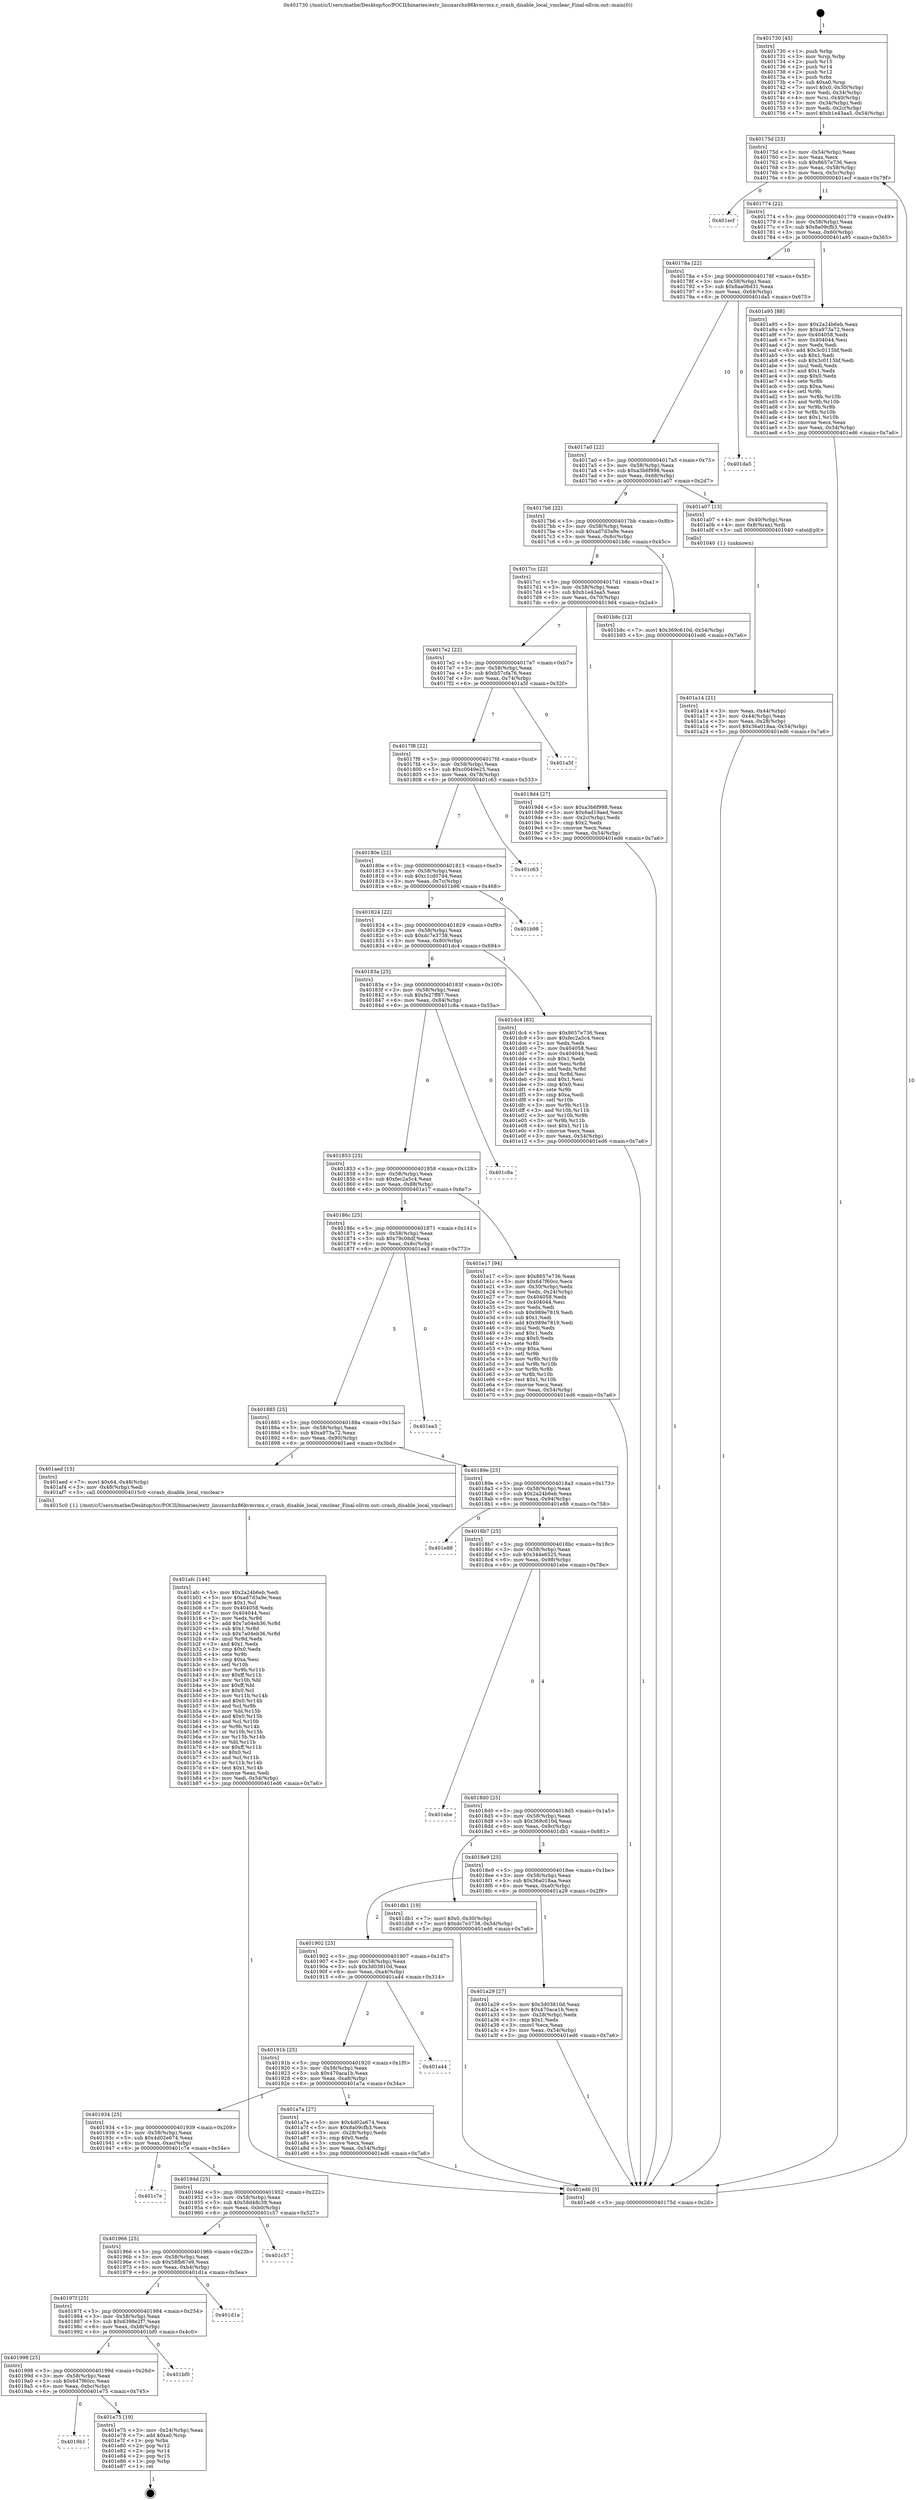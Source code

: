 digraph "0x401730" {
  label = "0x401730 (/mnt/c/Users/mathe/Desktop/tcc/POCII/binaries/extr_linuxarchx86kvmvmx.c_crash_disable_local_vmclear_Final-ollvm.out::main(0))"
  labelloc = "t"
  node[shape=record]

  Entry [label="",width=0.3,height=0.3,shape=circle,fillcolor=black,style=filled]
  "0x40175d" [label="{
     0x40175d [23]\l
     | [instrs]\l
     &nbsp;&nbsp;0x40175d \<+3\>: mov -0x54(%rbp),%eax\l
     &nbsp;&nbsp;0x401760 \<+2\>: mov %eax,%ecx\l
     &nbsp;&nbsp;0x401762 \<+6\>: sub $0x8657e736,%ecx\l
     &nbsp;&nbsp;0x401768 \<+3\>: mov %eax,-0x58(%rbp)\l
     &nbsp;&nbsp;0x40176b \<+3\>: mov %ecx,-0x5c(%rbp)\l
     &nbsp;&nbsp;0x40176e \<+6\>: je 0000000000401ecf \<main+0x79f\>\l
  }"]
  "0x401ecf" [label="{
     0x401ecf\l
  }", style=dashed]
  "0x401774" [label="{
     0x401774 [22]\l
     | [instrs]\l
     &nbsp;&nbsp;0x401774 \<+5\>: jmp 0000000000401779 \<main+0x49\>\l
     &nbsp;&nbsp;0x401779 \<+3\>: mov -0x58(%rbp),%eax\l
     &nbsp;&nbsp;0x40177c \<+5\>: sub $0x8a09cfb3,%eax\l
     &nbsp;&nbsp;0x401781 \<+3\>: mov %eax,-0x60(%rbp)\l
     &nbsp;&nbsp;0x401784 \<+6\>: je 0000000000401a95 \<main+0x365\>\l
  }"]
  Exit [label="",width=0.3,height=0.3,shape=circle,fillcolor=black,style=filled,peripheries=2]
  "0x401a95" [label="{
     0x401a95 [88]\l
     | [instrs]\l
     &nbsp;&nbsp;0x401a95 \<+5\>: mov $0x2a24b6eb,%eax\l
     &nbsp;&nbsp;0x401a9a \<+5\>: mov $0xa973a72,%ecx\l
     &nbsp;&nbsp;0x401a9f \<+7\>: mov 0x404058,%edx\l
     &nbsp;&nbsp;0x401aa6 \<+7\>: mov 0x404044,%esi\l
     &nbsp;&nbsp;0x401aad \<+2\>: mov %edx,%edi\l
     &nbsp;&nbsp;0x401aaf \<+6\>: add $0x3c0115bf,%edi\l
     &nbsp;&nbsp;0x401ab5 \<+3\>: sub $0x1,%edi\l
     &nbsp;&nbsp;0x401ab8 \<+6\>: sub $0x3c0115bf,%edi\l
     &nbsp;&nbsp;0x401abe \<+3\>: imul %edi,%edx\l
     &nbsp;&nbsp;0x401ac1 \<+3\>: and $0x1,%edx\l
     &nbsp;&nbsp;0x401ac4 \<+3\>: cmp $0x0,%edx\l
     &nbsp;&nbsp;0x401ac7 \<+4\>: sete %r8b\l
     &nbsp;&nbsp;0x401acb \<+3\>: cmp $0xa,%esi\l
     &nbsp;&nbsp;0x401ace \<+4\>: setl %r9b\l
     &nbsp;&nbsp;0x401ad2 \<+3\>: mov %r8b,%r10b\l
     &nbsp;&nbsp;0x401ad5 \<+3\>: and %r9b,%r10b\l
     &nbsp;&nbsp;0x401ad8 \<+3\>: xor %r9b,%r8b\l
     &nbsp;&nbsp;0x401adb \<+3\>: or %r8b,%r10b\l
     &nbsp;&nbsp;0x401ade \<+4\>: test $0x1,%r10b\l
     &nbsp;&nbsp;0x401ae2 \<+3\>: cmovne %ecx,%eax\l
     &nbsp;&nbsp;0x401ae5 \<+3\>: mov %eax,-0x54(%rbp)\l
     &nbsp;&nbsp;0x401ae8 \<+5\>: jmp 0000000000401ed6 \<main+0x7a6\>\l
  }"]
  "0x40178a" [label="{
     0x40178a [22]\l
     | [instrs]\l
     &nbsp;&nbsp;0x40178a \<+5\>: jmp 000000000040178f \<main+0x5f\>\l
     &nbsp;&nbsp;0x40178f \<+3\>: mov -0x58(%rbp),%eax\l
     &nbsp;&nbsp;0x401792 \<+5\>: sub $0x8aa06d31,%eax\l
     &nbsp;&nbsp;0x401797 \<+3\>: mov %eax,-0x64(%rbp)\l
     &nbsp;&nbsp;0x40179a \<+6\>: je 0000000000401da5 \<main+0x675\>\l
  }"]
  "0x4019b1" [label="{
     0x4019b1\l
  }", style=dashed]
  "0x401da5" [label="{
     0x401da5\l
  }", style=dashed]
  "0x4017a0" [label="{
     0x4017a0 [22]\l
     | [instrs]\l
     &nbsp;&nbsp;0x4017a0 \<+5\>: jmp 00000000004017a5 \<main+0x75\>\l
     &nbsp;&nbsp;0x4017a5 \<+3\>: mov -0x58(%rbp),%eax\l
     &nbsp;&nbsp;0x4017a8 \<+5\>: sub $0xa3b6f998,%eax\l
     &nbsp;&nbsp;0x4017ad \<+3\>: mov %eax,-0x68(%rbp)\l
     &nbsp;&nbsp;0x4017b0 \<+6\>: je 0000000000401a07 \<main+0x2d7\>\l
  }"]
  "0x401e75" [label="{
     0x401e75 [19]\l
     | [instrs]\l
     &nbsp;&nbsp;0x401e75 \<+3\>: mov -0x24(%rbp),%eax\l
     &nbsp;&nbsp;0x401e78 \<+7\>: add $0xa0,%rsp\l
     &nbsp;&nbsp;0x401e7f \<+1\>: pop %rbx\l
     &nbsp;&nbsp;0x401e80 \<+2\>: pop %r12\l
     &nbsp;&nbsp;0x401e82 \<+2\>: pop %r14\l
     &nbsp;&nbsp;0x401e84 \<+2\>: pop %r15\l
     &nbsp;&nbsp;0x401e86 \<+1\>: pop %rbp\l
     &nbsp;&nbsp;0x401e87 \<+1\>: ret\l
  }"]
  "0x401a07" [label="{
     0x401a07 [13]\l
     | [instrs]\l
     &nbsp;&nbsp;0x401a07 \<+4\>: mov -0x40(%rbp),%rax\l
     &nbsp;&nbsp;0x401a0b \<+4\>: mov 0x8(%rax),%rdi\l
     &nbsp;&nbsp;0x401a0f \<+5\>: call 0000000000401040 \<atoi@plt\>\l
     | [calls]\l
     &nbsp;&nbsp;0x401040 \{1\} (unknown)\l
  }"]
  "0x4017b6" [label="{
     0x4017b6 [22]\l
     | [instrs]\l
     &nbsp;&nbsp;0x4017b6 \<+5\>: jmp 00000000004017bb \<main+0x8b\>\l
     &nbsp;&nbsp;0x4017bb \<+3\>: mov -0x58(%rbp),%eax\l
     &nbsp;&nbsp;0x4017be \<+5\>: sub $0xad7d3a9e,%eax\l
     &nbsp;&nbsp;0x4017c3 \<+3\>: mov %eax,-0x6c(%rbp)\l
     &nbsp;&nbsp;0x4017c6 \<+6\>: je 0000000000401b8c \<main+0x45c\>\l
  }"]
  "0x401998" [label="{
     0x401998 [25]\l
     | [instrs]\l
     &nbsp;&nbsp;0x401998 \<+5\>: jmp 000000000040199d \<main+0x26d\>\l
     &nbsp;&nbsp;0x40199d \<+3\>: mov -0x58(%rbp),%eax\l
     &nbsp;&nbsp;0x4019a0 \<+5\>: sub $0x647f60cc,%eax\l
     &nbsp;&nbsp;0x4019a5 \<+6\>: mov %eax,-0xbc(%rbp)\l
     &nbsp;&nbsp;0x4019ab \<+6\>: je 0000000000401e75 \<main+0x745\>\l
  }"]
  "0x401b8c" [label="{
     0x401b8c [12]\l
     | [instrs]\l
     &nbsp;&nbsp;0x401b8c \<+7\>: movl $0x369c610d,-0x54(%rbp)\l
     &nbsp;&nbsp;0x401b93 \<+5\>: jmp 0000000000401ed6 \<main+0x7a6\>\l
  }"]
  "0x4017cc" [label="{
     0x4017cc [22]\l
     | [instrs]\l
     &nbsp;&nbsp;0x4017cc \<+5\>: jmp 00000000004017d1 \<main+0xa1\>\l
     &nbsp;&nbsp;0x4017d1 \<+3\>: mov -0x58(%rbp),%eax\l
     &nbsp;&nbsp;0x4017d4 \<+5\>: sub $0xb1e43aa5,%eax\l
     &nbsp;&nbsp;0x4017d9 \<+3\>: mov %eax,-0x70(%rbp)\l
     &nbsp;&nbsp;0x4017dc \<+6\>: je 00000000004019d4 \<main+0x2a4\>\l
  }"]
  "0x401bf0" [label="{
     0x401bf0\l
  }", style=dashed]
  "0x4019d4" [label="{
     0x4019d4 [27]\l
     | [instrs]\l
     &nbsp;&nbsp;0x4019d4 \<+5\>: mov $0xa3b6f998,%eax\l
     &nbsp;&nbsp;0x4019d9 \<+5\>: mov $0x6ad19aed,%ecx\l
     &nbsp;&nbsp;0x4019de \<+3\>: mov -0x2c(%rbp),%edx\l
     &nbsp;&nbsp;0x4019e1 \<+3\>: cmp $0x2,%edx\l
     &nbsp;&nbsp;0x4019e4 \<+3\>: cmovne %ecx,%eax\l
     &nbsp;&nbsp;0x4019e7 \<+3\>: mov %eax,-0x54(%rbp)\l
     &nbsp;&nbsp;0x4019ea \<+5\>: jmp 0000000000401ed6 \<main+0x7a6\>\l
  }"]
  "0x4017e2" [label="{
     0x4017e2 [22]\l
     | [instrs]\l
     &nbsp;&nbsp;0x4017e2 \<+5\>: jmp 00000000004017e7 \<main+0xb7\>\l
     &nbsp;&nbsp;0x4017e7 \<+3\>: mov -0x58(%rbp),%eax\l
     &nbsp;&nbsp;0x4017ea \<+5\>: sub $0xb57cfa76,%eax\l
     &nbsp;&nbsp;0x4017ef \<+3\>: mov %eax,-0x74(%rbp)\l
     &nbsp;&nbsp;0x4017f2 \<+6\>: je 0000000000401a5f \<main+0x32f\>\l
  }"]
  "0x401ed6" [label="{
     0x401ed6 [5]\l
     | [instrs]\l
     &nbsp;&nbsp;0x401ed6 \<+5\>: jmp 000000000040175d \<main+0x2d\>\l
  }"]
  "0x401730" [label="{
     0x401730 [45]\l
     | [instrs]\l
     &nbsp;&nbsp;0x401730 \<+1\>: push %rbp\l
     &nbsp;&nbsp;0x401731 \<+3\>: mov %rsp,%rbp\l
     &nbsp;&nbsp;0x401734 \<+2\>: push %r15\l
     &nbsp;&nbsp;0x401736 \<+2\>: push %r14\l
     &nbsp;&nbsp;0x401738 \<+2\>: push %r12\l
     &nbsp;&nbsp;0x40173a \<+1\>: push %rbx\l
     &nbsp;&nbsp;0x40173b \<+7\>: sub $0xa0,%rsp\l
     &nbsp;&nbsp;0x401742 \<+7\>: movl $0x0,-0x30(%rbp)\l
     &nbsp;&nbsp;0x401749 \<+3\>: mov %edi,-0x34(%rbp)\l
     &nbsp;&nbsp;0x40174c \<+4\>: mov %rsi,-0x40(%rbp)\l
     &nbsp;&nbsp;0x401750 \<+3\>: mov -0x34(%rbp),%edi\l
     &nbsp;&nbsp;0x401753 \<+3\>: mov %edi,-0x2c(%rbp)\l
     &nbsp;&nbsp;0x401756 \<+7\>: movl $0xb1e43aa5,-0x54(%rbp)\l
  }"]
  "0x401a14" [label="{
     0x401a14 [21]\l
     | [instrs]\l
     &nbsp;&nbsp;0x401a14 \<+3\>: mov %eax,-0x44(%rbp)\l
     &nbsp;&nbsp;0x401a17 \<+3\>: mov -0x44(%rbp),%eax\l
     &nbsp;&nbsp;0x401a1a \<+3\>: mov %eax,-0x28(%rbp)\l
     &nbsp;&nbsp;0x401a1d \<+7\>: movl $0x36a018aa,-0x54(%rbp)\l
     &nbsp;&nbsp;0x401a24 \<+5\>: jmp 0000000000401ed6 \<main+0x7a6\>\l
  }"]
  "0x40197f" [label="{
     0x40197f [25]\l
     | [instrs]\l
     &nbsp;&nbsp;0x40197f \<+5\>: jmp 0000000000401984 \<main+0x254\>\l
     &nbsp;&nbsp;0x401984 \<+3\>: mov -0x58(%rbp),%eax\l
     &nbsp;&nbsp;0x401987 \<+5\>: sub $0x6398e2f7,%eax\l
     &nbsp;&nbsp;0x40198c \<+6\>: mov %eax,-0xb8(%rbp)\l
     &nbsp;&nbsp;0x401992 \<+6\>: je 0000000000401bf0 \<main+0x4c0\>\l
  }"]
  "0x401a5f" [label="{
     0x401a5f\l
  }", style=dashed]
  "0x4017f8" [label="{
     0x4017f8 [22]\l
     | [instrs]\l
     &nbsp;&nbsp;0x4017f8 \<+5\>: jmp 00000000004017fd \<main+0xcd\>\l
     &nbsp;&nbsp;0x4017fd \<+3\>: mov -0x58(%rbp),%eax\l
     &nbsp;&nbsp;0x401800 \<+5\>: sub $0xc0049e25,%eax\l
     &nbsp;&nbsp;0x401805 \<+3\>: mov %eax,-0x78(%rbp)\l
     &nbsp;&nbsp;0x401808 \<+6\>: je 0000000000401c63 \<main+0x533\>\l
  }"]
  "0x401d1a" [label="{
     0x401d1a\l
  }", style=dashed]
  "0x401c63" [label="{
     0x401c63\l
  }", style=dashed]
  "0x40180e" [label="{
     0x40180e [22]\l
     | [instrs]\l
     &nbsp;&nbsp;0x40180e \<+5\>: jmp 0000000000401813 \<main+0xe3\>\l
     &nbsp;&nbsp;0x401813 \<+3\>: mov -0x58(%rbp),%eax\l
     &nbsp;&nbsp;0x401816 \<+5\>: sub $0xc1cd07d4,%eax\l
     &nbsp;&nbsp;0x40181b \<+3\>: mov %eax,-0x7c(%rbp)\l
     &nbsp;&nbsp;0x40181e \<+6\>: je 0000000000401b98 \<main+0x468\>\l
  }"]
  "0x401966" [label="{
     0x401966 [25]\l
     | [instrs]\l
     &nbsp;&nbsp;0x401966 \<+5\>: jmp 000000000040196b \<main+0x23b\>\l
     &nbsp;&nbsp;0x40196b \<+3\>: mov -0x58(%rbp),%eax\l
     &nbsp;&nbsp;0x40196e \<+5\>: sub $0x58fb67e9,%eax\l
     &nbsp;&nbsp;0x401973 \<+6\>: mov %eax,-0xb4(%rbp)\l
     &nbsp;&nbsp;0x401979 \<+6\>: je 0000000000401d1a \<main+0x5ea\>\l
  }"]
  "0x401b98" [label="{
     0x401b98\l
  }", style=dashed]
  "0x401824" [label="{
     0x401824 [22]\l
     | [instrs]\l
     &nbsp;&nbsp;0x401824 \<+5\>: jmp 0000000000401829 \<main+0xf9\>\l
     &nbsp;&nbsp;0x401829 \<+3\>: mov -0x58(%rbp),%eax\l
     &nbsp;&nbsp;0x40182c \<+5\>: sub $0xdc7e3738,%eax\l
     &nbsp;&nbsp;0x401831 \<+3\>: mov %eax,-0x80(%rbp)\l
     &nbsp;&nbsp;0x401834 \<+6\>: je 0000000000401dc4 \<main+0x694\>\l
  }"]
  "0x401c57" [label="{
     0x401c57\l
  }", style=dashed]
  "0x401dc4" [label="{
     0x401dc4 [83]\l
     | [instrs]\l
     &nbsp;&nbsp;0x401dc4 \<+5\>: mov $0x8657e736,%eax\l
     &nbsp;&nbsp;0x401dc9 \<+5\>: mov $0xfec2a5c4,%ecx\l
     &nbsp;&nbsp;0x401dce \<+2\>: xor %edx,%edx\l
     &nbsp;&nbsp;0x401dd0 \<+7\>: mov 0x404058,%esi\l
     &nbsp;&nbsp;0x401dd7 \<+7\>: mov 0x404044,%edi\l
     &nbsp;&nbsp;0x401dde \<+3\>: sub $0x1,%edx\l
     &nbsp;&nbsp;0x401de1 \<+3\>: mov %esi,%r8d\l
     &nbsp;&nbsp;0x401de4 \<+3\>: add %edx,%r8d\l
     &nbsp;&nbsp;0x401de7 \<+4\>: imul %r8d,%esi\l
     &nbsp;&nbsp;0x401deb \<+3\>: and $0x1,%esi\l
     &nbsp;&nbsp;0x401dee \<+3\>: cmp $0x0,%esi\l
     &nbsp;&nbsp;0x401df1 \<+4\>: sete %r9b\l
     &nbsp;&nbsp;0x401df5 \<+3\>: cmp $0xa,%edi\l
     &nbsp;&nbsp;0x401df8 \<+4\>: setl %r10b\l
     &nbsp;&nbsp;0x401dfc \<+3\>: mov %r9b,%r11b\l
     &nbsp;&nbsp;0x401dff \<+3\>: and %r10b,%r11b\l
     &nbsp;&nbsp;0x401e02 \<+3\>: xor %r10b,%r9b\l
     &nbsp;&nbsp;0x401e05 \<+3\>: or %r9b,%r11b\l
     &nbsp;&nbsp;0x401e08 \<+4\>: test $0x1,%r11b\l
     &nbsp;&nbsp;0x401e0c \<+3\>: cmovne %ecx,%eax\l
     &nbsp;&nbsp;0x401e0f \<+3\>: mov %eax,-0x54(%rbp)\l
     &nbsp;&nbsp;0x401e12 \<+5\>: jmp 0000000000401ed6 \<main+0x7a6\>\l
  }"]
  "0x40183a" [label="{
     0x40183a [25]\l
     | [instrs]\l
     &nbsp;&nbsp;0x40183a \<+5\>: jmp 000000000040183f \<main+0x10f\>\l
     &nbsp;&nbsp;0x40183f \<+3\>: mov -0x58(%rbp),%eax\l
     &nbsp;&nbsp;0x401842 \<+5\>: sub $0xfe27ff87,%eax\l
     &nbsp;&nbsp;0x401847 \<+6\>: mov %eax,-0x84(%rbp)\l
     &nbsp;&nbsp;0x40184d \<+6\>: je 0000000000401c8a \<main+0x55a\>\l
  }"]
  "0x40194d" [label="{
     0x40194d [25]\l
     | [instrs]\l
     &nbsp;&nbsp;0x40194d \<+5\>: jmp 0000000000401952 \<main+0x222\>\l
     &nbsp;&nbsp;0x401952 \<+3\>: mov -0x58(%rbp),%eax\l
     &nbsp;&nbsp;0x401955 \<+5\>: sub $0x58d48c38,%eax\l
     &nbsp;&nbsp;0x40195a \<+6\>: mov %eax,-0xb0(%rbp)\l
     &nbsp;&nbsp;0x401960 \<+6\>: je 0000000000401c57 \<main+0x527\>\l
  }"]
  "0x401c8a" [label="{
     0x401c8a\l
  }", style=dashed]
  "0x401853" [label="{
     0x401853 [25]\l
     | [instrs]\l
     &nbsp;&nbsp;0x401853 \<+5\>: jmp 0000000000401858 \<main+0x128\>\l
     &nbsp;&nbsp;0x401858 \<+3\>: mov -0x58(%rbp),%eax\l
     &nbsp;&nbsp;0x40185b \<+5\>: sub $0xfec2a5c4,%eax\l
     &nbsp;&nbsp;0x401860 \<+6\>: mov %eax,-0x88(%rbp)\l
     &nbsp;&nbsp;0x401866 \<+6\>: je 0000000000401e17 \<main+0x6e7\>\l
  }"]
  "0x401c7e" [label="{
     0x401c7e\l
  }", style=dashed]
  "0x401e17" [label="{
     0x401e17 [94]\l
     | [instrs]\l
     &nbsp;&nbsp;0x401e17 \<+5\>: mov $0x8657e736,%eax\l
     &nbsp;&nbsp;0x401e1c \<+5\>: mov $0x647f60cc,%ecx\l
     &nbsp;&nbsp;0x401e21 \<+3\>: mov -0x30(%rbp),%edx\l
     &nbsp;&nbsp;0x401e24 \<+3\>: mov %edx,-0x24(%rbp)\l
     &nbsp;&nbsp;0x401e27 \<+7\>: mov 0x404058,%edx\l
     &nbsp;&nbsp;0x401e2e \<+7\>: mov 0x404044,%esi\l
     &nbsp;&nbsp;0x401e35 \<+2\>: mov %edx,%edi\l
     &nbsp;&nbsp;0x401e37 \<+6\>: sub $0x989e7819,%edi\l
     &nbsp;&nbsp;0x401e3d \<+3\>: sub $0x1,%edi\l
     &nbsp;&nbsp;0x401e40 \<+6\>: add $0x989e7819,%edi\l
     &nbsp;&nbsp;0x401e46 \<+3\>: imul %edi,%edx\l
     &nbsp;&nbsp;0x401e49 \<+3\>: and $0x1,%edx\l
     &nbsp;&nbsp;0x401e4c \<+3\>: cmp $0x0,%edx\l
     &nbsp;&nbsp;0x401e4f \<+4\>: sete %r8b\l
     &nbsp;&nbsp;0x401e53 \<+3\>: cmp $0xa,%esi\l
     &nbsp;&nbsp;0x401e56 \<+4\>: setl %r9b\l
     &nbsp;&nbsp;0x401e5a \<+3\>: mov %r8b,%r10b\l
     &nbsp;&nbsp;0x401e5d \<+3\>: and %r9b,%r10b\l
     &nbsp;&nbsp;0x401e60 \<+3\>: xor %r9b,%r8b\l
     &nbsp;&nbsp;0x401e63 \<+3\>: or %r8b,%r10b\l
     &nbsp;&nbsp;0x401e66 \<+4\>: test $0x1,%r10b\l
     &nbsp;&nbsp;0x401e6a \<+3\>: cmovne %ecx,%eax\l
     &nbsp;&nbsp;0x401e6d \<+3\>: mov %eax,-0x54(%rbp)\l
     &nbsp;&nbsp;0x401e70 \<+5\>: jmp 0000000000401ed6 \<main+0x7a6\>\l
  }"]
  "0x40186c" [label="{
     0x40186c [25]\l
     | [instrs]\l
     &nbsp;&nbsp;0x40186c \<+5\>: jmp 0000000000401871 \<main+0x141\>\l
     &nbsp;&nbsp;0x401871 \<+3\>: mov -0x58(%rbp),%eax\l
     &nbsp;&nbsp;0x401874 \<+5\>: sub $0x79c08df,%eax\l
     &nbsp;&nbsp;0x401879 \<+6\>: mov %eax,-0x8c(%rbp)\l
     &nbsp;&nbsp;0x40187f \<+6\>: je 0000000000401ea3 \<main+0x773\>\l
  }"]
  "0x401afc" [label="{
     0x401afc [144]\l
     | [instrs]\l
     &nbsp;&nbsp;0x401afc \<+5\>: mov $0x2a24b6eb,%edi\l
     &nbsp;&nbsp;0x401b01 \<+5\>: mov $0xad7d3a9e,%eax\l
     &nbsp;&nbsp;0x401b06 \<+2\>: mov $0x1,%cl\l
     &nbsp;&nbsp;0x401b08 \<+7\>: mov 0x404058,%edx\l
     &nbsp;&nbsp;0x401b0f \<+7\>: mov 0x404044,%esi\l
     &nbsp;&nbsp;0x401b16 \<+3\>: mov %edx,%r8d\l
     &nbsp;&nbsp;0x401b19 \<+7\>: add $0x7a04eb36,%r8d\l
     &nbsp;&nbsp;0x401b20 \<+4\>: sub $0x1,%r8d\l
     &nbsp;&nbsp;0x401b24 \<+7\>: sub $0x7a04eb36,%r8d\l
     &nbsp;&nbsp;0x401b2b \<+4\>: imul %r8d,%edx\l
     &nbsp;&nbsp;0x401b2f \<+3\>: and $0x1,%edx\l
     &nbsp;&nbsp;0x401b32 \<+3\>: cmp $0x0,%edx\l
     &nbsp;&nbsp;0x401b35 \<+4\>: sete %r9b\l
     &nbsp;&nbsp;0x401b39 \<+3\>: cmp $0xa,%esi\l
     &nbsp;&nbsp;0x401b3c \<+4\>: setl %r10b\l
     &nbsp;&nbsp;0x401b40 \<+3\>: mov %r9b,%r11b\l
     &nbsp;&nbsp;0x401b43 \<+4\>: xor $0xff,%r11b\l
     &nbsp;&nbsp;0x401b47 \<+3\>: mov %r10b,%bl\l
     &nbsp;&nbsp;0x401b4a \<+3\>: xor $0xff,%bl\l
     &nbsp;&nbsp;0x401b4d \<+3\>: xor $0x0,%cl\l
     &nbsp;&nbsp;0x401b50 \<+3\>: mov %r11b,%r14b\l
     &nbsp;&nbsp;0x401b53 \<+4\>: and $0x0,%r14b\l
     &nbsp;&nbsp;0x401b57 \<+3\>: and %cl,%r9b\l
     &nbsp;&nbsp;0x401b5a \<+3\>: mov %bl,%r15b\l
     &nbsp;&nbsp;0x401b5d \<+4\>: and $0x0,%r15b\l
     &nbsp;&nbsp;0x401b61 \<+3\>: and %cl,%r10b\l
     &nbsp;&nbsp;0x401b64 \<+3\>: or %r9b,%r14b\l
     &nbsp;&nbsp;0x401b67 \<+3\>: or %r10b,%r15b\l
     &nbsp;&nbsp;0x401b6a \<+3\>: xor %r15b,%r14b\l
     &nbsp;&nbsp;0x401b6d \<+3\>: or %bl,%r11b\l
     &nbsp;&nbsp;0x401b70 \<+4\>: xor $0xff,%r11b\l
     &nbsp;&nbsp;0x401b74 \<+3\>: or $0x0,%cl\l
     &nbsp;&nbsp;0x401b77 \<+3\>: and %cl,%r11b\l
     &nbsp;&nbsp;0x401b7a \<+3\>: or %r11b,%r14b\l
     &nbsp;&nbsp;0x401b7d \<+4\>: test $0x1,%r14b\l
     &nbsp;&nbsp;0x401b81 \<+3\>: cmovne %eax,%edi\l
     &nbsp;&nbsp;0x401b84 \<+3\>: mov %edi,-0x54(%rbp)\l
     &nbsp;&nbsp;0x401b87 \<+5\>: jmp 0000000000401ed6 \<main+0x7a6\>\l
  }"]
  "0x401ea3" [label="{
     0x401ea3\l
  }", style=dashed]
  "0x401885" [label="{
     0x401885 [25]\l
     | [instrs]\l
     &nbsp;&nbsp;0x401885 \<+5\>: jmp 000000000040188a \<main+0x15a\>\l
     &nbsp;&nbsp;0x40188a \<+3\>: mov -0x58(%rbp),%eax\l
     &nbsp;&nbsp;0x40188d \<+5\>: sub $0xa973a72,%eax\l
     &nbsp;&nbsp;0x401892 \<+6\>: mov %eax,-0x90(%rbp)\l
     &nbsp;&nbsp;0x401898 \<+6\>: je 0000000000401aed \<main+0x3bd\>\l
  }"]
  "0x401934" [label="{
     0x401934 [25]\l
     | [instrs]\l
     &nbsp;&nbsp;0x401934 \<+5\>: jmp 0000000000401939 \<main+0x209\>\l
     &nbsp;&nbsp;0x401939 \<+3\>: mov -0x58(%rbp),%eax\l
     &nbsp;&nbsp;0x40193c \<+5\>: sub $0x4d02e674,%eax\l
     &nbsp;&nbsp;0x401941 \<+6\>: mov %eax,-0xac(%rbp)\l
     &nbsp;&nbsp;0x401947 \<+6\>: je 0000000000401c7e \<main+0x54e\>\l
  }"]
  "0x401aed" [label="{
     0x401aed [15]\l
     | [instrs]\l
     &nbsp;&nbsp;0x401aed \<+7\>: movl $0x64,-0x48(%rbp)\l
     &nbsp;&nbsp;0x401af4 \<+3\>: mov -0x48(%rbp),%edi\l
     &nbsp;&nbsp;0x401af7 \<+5\>: call 00000000004015c0 \<crash_disable_local_vmclear\>\l
     | [calls]\l
     &nbsp;&nbsp;0x4015c0 \{1\} (/mnt/c/Users/mathe/Desktop/tcc/POCII/binaries/extr_linuxarchx86kvmvmx.c_crash_disable_local_vmclear_Final-ollvm.out::crash_disable_local_vmclear)\l
  }"]
  "0x40189e" [label="{
     0x40189e [25]\l
     | [instrs]\l
     &nbsp;&nbsp;0x40189e \<+5\>: jmp 00000000004018a3 \<main+0x173\>\l
     &nbsp;&nbsp;0x4018a3 \<+3\>: mov -0x58(%rbp),%eax\l
     &nbsp;&nbsp;0x4018a6 \<+5\>: sub $0x2a24b6eb,%eax\l
     &nbsp;&nbsp;0x4018ab \<+6\>: mov %eax,-0x94(%rbp)\l
     &nbsp;&nbsp;0x4018b1 \<+6\>: je 0000000000401e88 \<main+0x758\>\l
  }"]
  "0x401a7a" [label="{
     0x401a7a [27]\l
     | [instrs]\l
     &nbsp;&nbsp;0x401a7a \<+5\>: mov $0x4d02e674,%eax\l
     &nbsp;&nbsp;0x401a7f \<+5\>: mov $0x8a09cfb3,%ecx\l
     &nbsp;&nbsp;0x401a84 \<+3\>: mov -0x28(%rbp),%edx\l
     &nbsp;&nbsp;0x401a87 \<+3\>: cmp $0x0,%edx\l
     &nbsp;&nbsp;0x401a8a \<+3\>: cmove %ecx,%eax\l
     &nbsp;&nbsp;0x401a8d \<+3\>: mov %eax,-0x54(%rbp)\l
     &nbsp;&nbsp;0x401a90 \<+5\>: jmp 0000000000401ed6 \<main+0x7a6\>\l
  }"]
  "0x401e88" [label="{
     0x401e88\l
  }", style=dashed]
  "0x4018b7" [label="{
     0x4018b7 [25]\l
     | [instrs]\l
     &nbsp;&nbsp;0x4018b7 \<+5\>: jmp 00000000004018bc \<main+0x18c\>\l
     &nbsp;&nbsp;0x4018bc \<+3\>: mov -0x58(%rbp),%eax\l
     &nbsp;&nbsp;0x4018bf \<+5\>: sub $0x344e6525,%eax\l
     &nbsp;&nbsp;0x4018c4 \<+6\>: mov %eax,-0x98(%rbp)\l
     &nbsp;&nbsp;0x4018ca \<+6\>: je 0000000000401ebe \<main+0x78e\>\l
  }"]
  "0x40191b" [label="{
     0x40191b [25]\l
     | [instrs]\l
     &nbsp;&nbsp;0x40191b \<+5\>: jmp 0000000000401920 \<main+0x1f0\>\l
     &nbsp;&nbsp;0x401920 \<+3\>: mov -0x58(%rbp),%eax\l
     &nbsp;&nbsp;0x401923 \<+5\>: sub $0x470aca1b,%eax\l
     &nbsp;&nbsp;0x401928 \<+6\>: mov %eax,-0xa8(%rbp)\l
     &nbsp;&nbsp;0x40192e \<+6\>: je 0000000000401a7a \<main+0x34a\>\l
  }"]
  "0x401ebe" [label="{
     0x401ebe\l
  }", style=dashed]
  "0x4018d0" [label="{
     0x4018d0 [25]\l
     | [instrs]\l
     &nbsp;&nbsp;0x4018d0 \<+5\>: jmp 00000000004018d5 \<main+0x1a5\>\l
     &nbsp;&nbsp;0x4018d5 \<+3\>: mov -0x58(%rbp),%eax\l
     &nbsp;&nbsp;0x4018d8 \<+5\>: sub $0x369c610d,%eax\l
     &nbsp;&nbsp;0x4018dd \<+6\>: mov %eax,-0x9c(%rbp)\l
     &nbsp;&nbsp;0x4018e3 \<+6\>: je 0000000000401db1 \<main+0x681\>\l
  }"]
  "0x401a44" [label="{
     0x401a44\l
  }", style=dashed]
  "0x401db1" [label="{
     0x401db1 [19]\l
     | [instrs]\l
     &nbsp;&nbsp;0x401db1 \<+7\>: movl $0x0,-0x30(%rbp)\l
     &nbsp;&nbsp;0x401db8 \<+7\>: movl $0xdc7e3738,-0x54(%rbp)\l
     &nbsp;&nbsp;0x401dbf \<+5\>: jmp 0000000000401ed6 \<main+0x7a6\>\l
  }"]
  "0x4018e9" [label="{
     0x4018e9 [25]\l
     | [instrs]\l
     &nbsp;&nbsp;0x4018e9 \<+5\>: jmp 00000000004018ee \<main+0x1be\>\l
     &nbsp;&nbsp;0x4018ee \<+3\>: mov -0x58(%rbp),%eax\l
     &nbsp;&nbsp;0x4018f1 \<+5\>: sub $0x36a018aa,%eax\l
     &nbsp;&nbsp;0x4018f6 \<+6\>: mov %eax,-0xa0(%rbp)\l
     &nbsp;&nbsp;0x4018fc \<+6\>: je 0000000000401a29 \<main+0x2f9\>\l
  }"]
  "0x401902" [label="{
     0x401902 [25]\l
     | [instrs]\l
     &nbsp;&nbsp;0x401902 \<+5\>: jmp 0000000000401907 \<main+0x1d7\>\l
     &nbsp;&nbsp;0x401907 \<+3\>: mov -0x58(%rbp),%eax\l
     &nbsp;&nbsp;0x40190a \<+5\>: sub $0x3d03810d,%eax\l
     &nbsp;&nbsp;0x40190f \<+6\>: mov %eax,-0xa4(%rbp)\l
     &nbsp;&nbsp;0x401915 \<+6\>: je 0000000000401a44 \<main+0x314\>\l
  }"]
  "0x401a29" [label="{
     0x401a29 [27]\l
     | [instrs]\l
     &nbsp;&nbsp;0x401a29 \<+5\>: mov $0x3d03810d,%eax\l
     &nbsp;&nbsp;0x401a2e \<+5\>: mov $0x470aca1b,%ecx\l
     &nbsp;&nbsp;0x401a33 \<+3\>: mov -0x28(%rbp),%edx\l
     &nbsp;&nbsp;0x401a36 \<+3\>: cmp $0x1,%edx\l
     &nbsp;&nbsp;0x401a39 \<+3\>: cmovl %ecx,%eax\l
     &nbsp;&nbsp;0x401a3c \<+3\>: mov %eax,-0x54(%rbp)\l
     &nbsp;&nbsp;0x401a3f \<+5\>: jmp 0000000000401ed6 \<main+0x7a6\>\l
  }"]
  Entry -> "0x401730" [label=" 1"]
  "0x40175d" -> "0x401ecf" [label=" 0"]
  "0x40175d" -> "0x401774" [label=" 11"]
  "0x401e75" -> Exit [label=" 1"]
  "0x401774" -> "0x401a95" [label=" 1"]
  "0x401774" -> "0x40178a" [label=" 10"]
  "0x401998" -> "0x4019b1" [label=" 0"]
  "0x40178a" -> "0x401da5" [label=" 0"]
  "0x40178a" -> "0x4017a0" [label=" 10"]
  "0x401998" -> "0x401e75" [label=" 1"]
  "0x4017a0" -> "0x401a07" [label=" 1"]
  "0x4017a0" -> "0x4017b6" [label=" 9"]
  "0x40197f" -> "0x401998" [label=" 1"]
  "0x4017b6" -> "0x401b8c" [label=" 1"]
  "0x4017b6" -> "0x4017cc" [label=" 8"]
  "0x40197f" -> "0x401bf0" [label=" 0"]
  "0x4017cc" -> "0x4019d4" [label=" 1"]
  "0x4017cc" -> "0x4017e2" [label=" 7"]
  "0x4019d4" -> "0x401ed6" [label=" 1"]
  "0x401730" -> "0x40175d" [label=" 1"]
  "0x401ed6" -> "0x40175d" [label=" 10"]
  "0x401a07" -> "0x401a14" [label=" 1"]
  "0x401a14" -> "0x401ed6" [label=" 1"]
  "0x401966" -> "0x40197f" [label=" 1"]
  "0x4017e2" -> "0x401a5f" [label=" 0"]
  "0x4017e2" -> "0x4017f8" [label=" 7"]
  "0x401966" -> "0x401d1a" [label=" 0"]
  "0x4017f8" -> "0x401c63" [label=" 0"]
  "0x4017f8" -> "0x40180e" [label=" 7"]
  "0x40194d" -> "0x401966" [label=" 1"]
  "0x40180e" -> "0x401b98" [label=" 0"]
  "0x40180e" -> "0x401824" [label=" 7"]
  "0x40194d" -> "0x401c57" [label=" 0"]
  "0x401824" -> "0x401dc4" [label=" 1"]
  "0x401824" -> "0x40183a" [label=" 6"]
  "0x401934" -> "0x40194d" [label=" 1"]
  "0x40183a" -> "0x401c8a" [label=" 0"]
  "0x40183a" -> "0x401853" [label=" 6"]
  "0x401934" -> "0x401c7e" [label=" 0"]
  "0x401853" -> "0x401e17" [label=" 1"]
  "0x401853" -> "0x40186c" [label=" 5"]
  "0x401e17" -> "0x401ed6" [label=" 1"]
  "0x40186c" -> "0x401ea3" [label=" 0"]
  "0x40186c" -> "0x401885" [label=" 5"]
  "0x401dc4" -> "0x401ed6" [label=" 1"]
  "0x401885" -> "0x401aed" [label=" 1"]
  "0x401885" -> "0x40189e" [label=" 4"]
  "0x401db1" -> "0x401ed6" [label=" 1"]
  "0x40189e" -> "0x401e88" [label=" 0"]
  "0x40189e" -> "0x4018b7" [label=" 4"]
  "0x401b8c" -> "0x401ed6" [label=" 1"]
  "0x4018b7" -> "0x401ebe" [label=" 0"]
  "0x4018b7" -> "0x4018d0" [label=" 4"]
  "0x401aed" -> "0x401afc" [label=" 1"]
  "0x4018d0" -> "0x401db1" [label=" 1"]
  "0x4018d0" -> "0x4018e9" [label=" 3"]
  "0x401a95" -> "0x401ed6" [label=" 1"]
  "0x4018e9" -> "0x401a29" [label=" 1"]
  "0x4018e9" -> "0x401902" [label=" 2"]
  "0x401a29" -> "0x401ed6" [label=" 1"]
  "0x401a7a" -> "0x401ed6" [label=" 1"]
  "0x401902" -> "0x401a44" [label=" 0"]
  "0x401902" -> "0x40191b" [label=" 2"]
  "0x401afc" -> "0x401ed6" [label=" 1"]
  "0x40191b" -> "0x401a7a" [label=" 1"]
  "0x40191b" -> "0x401934" [label=" 1"]
}
